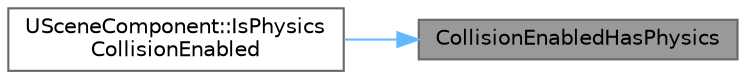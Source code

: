 digraph "CollisionEnabledHasPhysics"
{
 // INTERACTIVE_SVG=YES
 // LATEX_PDF_SIZE
  bgcolor="transparent";
  edge [fontname=Helvetica,fontsize=10,labelfontname=Helvetica,labelfontsize=10];
  node [fontname=Helvetica,fontsize=10,shape=box,height=0.2,width=0.4];
  rankdir="RL";
  Node1 [id="Node000001",label="CollisionEnabledHasPhysics",height=0.2,width=0.4,color="gray40", fillcolor="grey60", style="filled", fontcolor="black",tooltip=" "];
  Node1 -> Node2 [id="edge1_Node000001_Node000002",dir="back",color="steelblue1",style="solid",tooltip=" "];
  Node2 [id="Node000002",label="USceneComponent::IsPhysics\lCollisionEnabled",height=0.2,width=0.4,color="grey40", fillcolor="white", style="filled",URL="$d7/dde/classUSceneComponent.html#a5e1487e90be93cc3dac8c100e754f7f6",tooltip="Utility to see if there is any physics collision enabled on this component."];
}
